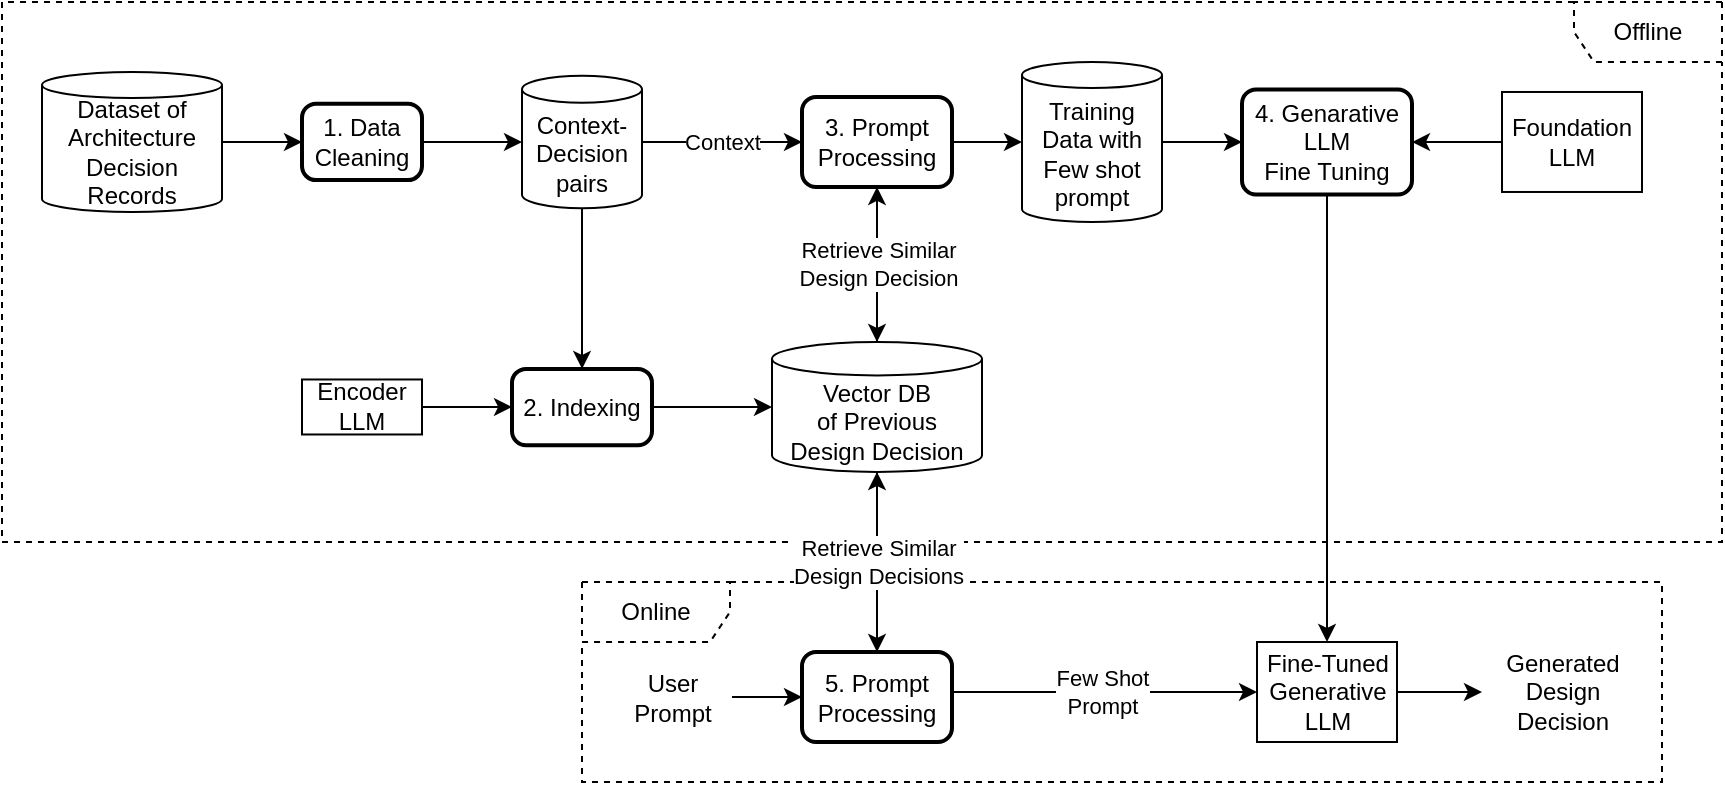 <mxfile version="26.0.14">
  <diagram name="Page-1" id="kQ6XQZewhbkkca1INFuK">
    <mxGraphModel dx="1914" dy="-451" grid="1" gridSize="10" guides="1" tooltips="1" connect="1" arrows="1" fold="1" page="1" pageScale="1" pageWidth="850" pageHeight="1100" math="0" shadow="0">
      <root>
        <mxCell id="0" />
        <mxCell id="1" parent="0" />
        <mxCell id="oJ7IMUp2n4Yntl3Ja8vP-5" value="" style="edgeStyle=orthogonalEdgeStyle;rounded=0;orthogonalLoop=1;jettySize=auto;html=1;labelPosition=center;verticalLabelPosition=middle;align=center;verticalAlign=middle;" parent="1" edge="1">
          <mxGeometry x="-0.327" y="-7" relative="1" as="geometry">
            <Array as="points">
              <mxPoint x="830" y="963" />
              <mxPoint x="830" y="1513" />
            </Array>
            <mxPoint as="offset" />
            <mxPoint x="780" y="1513.111" as="targetPoint" />
          </mxGeometry>
        </mxCell>
        <mxCell id="kUYVRa1KWEE8AAZfjODf-2" value="" style="edgeStyle=orthogonalEdgeStyle;rounded=0;orthogonalLoop=1;jettySize=auto;html=1;" parent="1" source="MAX00JCZF_27vh7YQbMN-51" target="MAX00JCZF_27vh7YQbMN-91" edge="1">
          <mxGeometry relative="1" as="geometry" />
        </mxCell>
        <mxCell id="MAX00JCZF_27vh7YQbMN-55" value="2. Indexing" style="rounded=1;whiteSpace=wrap;html=1;absoluteArcSize=1;arcSize=14;strokeWidth=2;" parent="1" vertex="1">
          <mxGeometry x="235" y="2263.44" width="70" height="38.13" as="geometry" />
        </mxCell>
        <mxCell id="MAX00JCZF_27vh7YQbMN-56" value="" style="edgeStyle=orthogonalEdgeStyle;rounded=0;orthogonalLoop=1;jettySize=auto;html=1;" parent="1" source="MAX00JCZF_27vh7YQbMN-55" target="MAX00JCZF_27vh7YQbMN-51" edge="1">
          <mxGeometry relative="1" as="geometry" />
        </mxCell>
        <mxCell id="MAX00JCZF_27vh7YQbMN-57" value="&lt;div&gt;Encoder&lt;/div&gt;&lt;div&gt;LLM&lt;/div&gt;" style="html=1;align=center;verticalAlign=middle;dashed=0;whiteSpace=wrap;" parent="1" vertex="1">
          <mxGeometry x="130" y="2268.74" width="60" height="27.5" as="geometry" />
        </mxCell>
        <mxCell id="MAX00JCZF_27vh7YQbMN-58" value="" style="edgeStyle=orthogonalEdgeStyle;rounded=0;orthogonalLoop=1;jettySize=auto;html=1;" parent="1" source="MAX00JCZF_27vh7YQbMN-57" target="MAX00JCZF_27vh7YQbMN-55" edge="1">
          <mxGeometry relative="1" as="geometry" />
        </mxCell>
        <mxCell id="MAX00JCZF_27vh7YQbMN-61" value="" style="edgeStyle=orthogonalEdgeStyle;rounded=0;orthogonalLoop=1;jettySize=auto;html=1;" parent="1" source="MAX00JCZF_27vh7YQbMN-59" target="MAX00JCZF_27vh7YQbMN-55" edge="1">
          <mxGeometry relative="1" as="geometry" />
        </mxCell>
        <mxCell id="MAX00JCZF_27vh7YQbMN-85" value="&lt;div&gt;Online&lt;/div&gt;" style="shape=umlFrame;whiteSpace=wrap;html=1;pointerEvents=0;recursiveResize=0;container=1;collapsible=0;width=74;dashed=1;fillColor=none;height=30;" parent="1" vertex="1">
          <mxGeometry x="270" y="2370" width="540" height="100" as="geometry" />
        </mxCell>
        <mxCell id="MAX00JCZF_27vh7YQbMN-86" value="Generated&lt;div&gt;Design&lt;/div&gt;&lt;div&gt;Decision&lt;/div&gt;" style="text;html=1;align=center;verticalAlign=middle;resizable=0;points=[];autosize=1;strokeColor=none;fillColor=none;" parent="MAX00JCZF_27vh7YQbMN-85" vertex="1">
          <mxGeometry x="450" y="25" width="80" height="60" as="geometry" />
        </mxCell>
        <mxCell id="MAX00JCZF_27vh7YQbMN-87" value="&lt;div&gt;Fine-Tuned&lt;/div&gt;&lt;div&gt;Generative&lt;/div&gt;&lt;div&gt;LLM&lt;/div&gt;" style="html=1;align=center;verticalAlign=middle;dashed=0;whiteSpace=wrap;" parent="MAX00JCZF_27vh7YQbMN-85" vertex="1">
          <mxGeometry x="337.5" y="30" width="70" height="50" as="geometry" />
        </mxCell>
        <mxCell id="MAX00JCZF_27vh7YQbMN-88" value="" style="edgeStyle=orthogonalEdgeStyle;rounded=0;orthogonalLoop=1;jettySize=auto;html=1;" parent="MAX00JCZF_27vh7YQbMN-85" source="MAX00JCZF_27vh7YQbMN-87" target="MAX00JCZF_27vh7YQbMN-86" edge="1">
          <mxGeometry relative="1" as="geometry" />
        </mxCell>
        <mxCell id="MAX00JCZF_27vh7YQbMN-89" value="" style="edgeStyle=orthogonalEdgeStyle;rounded=0;orthogonalLoop=1;jettySize=auto;html=1;" parent="MAX00JCZF_27vh7YQbMN-85" source="MAX00JCZF_27vh7YQbMN-90" target="MAX00JCZF_27vh7YQbMN-91" edge="1">
          <mxGeometry relative="1" as="geometry" />
        </mxCell>
        <mxCell id="MAX00JCZF_27vh7YQbMN-90" value="&lt;div&gt;User&lt;/div&gt;&lt;div&gt;Prompt&lt;/div&gt;" style="text;html=1;align=center;verticalAlign=middle;resizable=0;points=[];autosize=1;strokeColor=none;fillColor=none;" parent="MAX00JCZF_27vh7YQbMN-85" vertex="1">
          <mxGeometry x="15" y="37.5" width="60" height="40" as="geometry" />
        </mxCell>
        <mxCell id="MAX00JCZF_27vh7YQbMN-91" value="5. Prompt&lt;div&gt;Processing&lt;/div&gt;" style="rounded=1;whiteSpace=wrap;html=1;absoluteArcSize=1;arcSize=14;strokeWidth=2;" parent="MAX00JCZF_27vh7YQbMN-85" vertex="1">
          <mxGeometry x="110" y="35" width="75" height="45" as="geometry" />
        </mxCell>
        <mxCell id="MAX00JCZF_27vh7YQbMN-92" value="Few Shot&lt;div&gt;Prompt&lt;/div&gt;" style="edgeStyle=orthogonalEdgeStyle;rounded=0;orthogonalLoop=1;jettySize=auto;html=1;exitX=1;exitY=0.5;exitDx=0;exitDy=0;labelPosition=center;verticalLabelPosition=middle;align=center;verticalAlign=middle;" parent="MAX00JCZF_27vh7YQbMN-85" source="MAX00JCZF_27vh7YQbMN-91" target="MAX00JCZF_27vh7YQbMN-87" edge="1">
          <mxGeometry relative="1" as="geometry">
            <mxPoint x="185" y="-140" as="sourcePoint" />
            <Array as="points">
              <mxPoint x="240" y="55" />
              <mxPoint x="240" y="55" />
            </Array>
          </mxGeometry>
        </mxCell>
        <mxCell id="MAX00JCZF_27vh7YQbMN-115" value="&lt;div&gt;Offline&lt;/div&gt;" style="shape=umlFrame;whiteSpace=wrap;html=1;pointerEvents=0;recursiveResize=0;container=0;collapsible=0;width=74;dashed=1;fillColor=none;height=30;flipH=1;" parent="1" vertex="1">
          <mxGeometry x="-20" y="2080" width="860" height="270" as="geometry" />
        </mxCell>
        <mxCell id="yH3GCbkgQ_Q7-c-e5r13-1" value="Retrieve Similar&lt;div&gt;Design Decisions&lt;/div&gt;" style="edgeStyle=orthogonalEdgeStyle;rounded=0;orthogonalLoop=1;jettySize=auto;html=1;" parent="1" source="MAX00JCZF_27vh7YQbMN-91" target="MAX00JCZF_27vh7YQbMN-51" edge="1">
          <mxGeometry relative="1" as="geometry" />
        </mxCell>
        <mxCell id="AiBidHKG6cALutkPIfti-1" style="edgeStyle=orthogonalEdgeStyle;rounded=0;orthogonalLoop=1;jettySize=auto;html=1;entryX=0.5;entryY=0;entryDx=0;entryDy=0;" parent="1" source="MAX00JCZF_27vh7YQbMN-66" target="MAX00JCZF_27vh7YQbMN-87" edge="1">
          <mxGeometry relative="1" as="geometry" />
        </mxCell>
        <mxCell id="MAX00JCZF_27vh7YQbMN-46" value="Dataset of&lt;div&gt;Architecture&lt;/div&gt;&lt;div&gt;Decision&lt;/div&gt;&lt;div&gt;Records&lt;/div&gt;" style="shape=cylinder3;whiteSpace=wrap;html=1;boundedLbl=1;backgroundOutline=1;size=6.512;" parent="1" vertex="1">
          <mxGeometry y="2114.99" width="90" height="70" as="geometry" />
        </mxCell>
        <mxCell id="MAX00JCZF_27vh7YQbMN-51" value="Vector DB&lt;div&gt;of&amp;nbsp;&lt;span style=&quot;background-color: initial;&quot;&gt;Previous&lt;/span&gt;&lt;div&gt;&lt;div&gt;Design&amp;nbsp;&lt;span style=&quot;background-color: initial;&quot;&gt;Decision&lt;/span&gt;&lt;/div&gt;&lt;/div&gt;&lt;/div&gt;" style="shape=cylinder3;whiteSpace=wrap;html=1;boundedLbl=1;backgroundOutline=1;size=8.363;" parent="1" vertex="1">
          <mxGeometry x="365" y="2250" width="105" height="65" as="geometry" />
        </mxCell>
        <mxCell id="MAX00JCZF_27vh7YQbMN-52" value="3. Prompt&lt;div&gt;Processing&lt;/div&gt;" style="rounded=1;whiteSpace=wrap;html=1;absoluteArcSize=1;arcSize=14;strokeWidth=2;" parent="1" vertex="1">
          <mxGeometry x="380" y="2127.49" width="75" height="45" as="geometry" />
        </mxCell>
        <mxCell id="MAX00JCZF_27vh7YQbMN-59" value="Context-&lt;div&gt;Decision&lt;/div&gt;&lt;div&gt;pairs&lt;/div&gt;" style="shape=cylinder3;whiteSpace=wrap;html=1;boundedLbl=1;backgroundOutline=1;size=6.743;" parent="1" vertex="1">
          <mxGeometry x="240" y="2116.87" width="60" height="66.25" as="geometry" />
        </mxCell>
        <mxCell id="MAX00JCZF_27vh7YQbMN-60" value="Context" style="edgeStyle=orthogonalEdgeStyle;rounded=0;orthogonalLoop=1;jettySize=auto;html=1;" parent="1" source="MAX00JCZF_27vh7YQbMN-59" target="MAX00JCZF_27vh7YQbMN-52" edge="1">
          <mxGeometry relative="1" as="geometry" />
        </mxCell>
        <mxCell id="MAX00JCZF_27vh7YQbMN-62" value="1. Data&lt;div&gt;Cleaning&lt;/div&gt;" style="rounded=1;whiteSpace=wrap;html=1;absoluteArcSize=1;arcSize=14;strokeWidth=2;" parent="1" vertex="1">
          <mxGeometry x="130" y="2130.93" width="60" height="38.13" as="geometry" />
        </mxCell>
        <mxCell id="MAX00JCZF_27vh7YQbMN-63" value="" style="edgeStyle=orthogonalEdgeStyle;rounded=0;orthogonalLoop=1;jettySize=auto;html=1;entryX=0;entryY=0.5;entryDx=0;entryDy=0;entryPerimeter=0;" parent="1" source="MAX00JCZF_27vh7YQbMN-62" target="MAX00JCZF_27vh7YQbMN-59" edge="1">
          <mxGeometry relative="1" as="geometry">
            <mxPoint x="175" y="2131.74" as="targetPoint" />
          </mxGeometry>
        </mxCell>
        <mxCell id="MAX00JCZF_27vh7YQbMN-64" value="Training&lt;div&gt;Data with&lt;/div&gt;&lt;div&gt;Few shot&lt;/div&gt;&lt;div&gt;prompt&lt;/div&gt;" style="shape=cylinder3;whiteSpace=wrap;html=1;boundedLbl=1;backgroundOutline=1;size=6.512;" parent="1" vertex="1">
          <mxGeometry x="490" y="2110" width="70" height="80" as="geometry" />
        </mxCell>
        <mxCell id="MAX00JCZF_27vh7YQbMN-65" value="" style="edgeStyle=orthogonalEdgeStyle;rounded=0;orthogonalLoop=1;jettySize=auto;html=1;" parent="1" source="MAX00JCZF_27vh7YQbMN-52" target="MAX00JCZF_27vh7YQbMN-64" edge="1">
          <mxGeometry relative="1" as="geometry" />
        </mxCell>
        <mxCell id="MAX00JCZF_27vh7YQbMN-66" value="4. Genarative LLM&lt;div&gt;Fine Tuning&lt;/div&gt;" style="rounded=1;whiteSpace=wrap;html=1;absoluteArcSize=1;arcSize=14;strokeWidth=2;" parent="1" vertex="1">
          <mxGeometry x="600" y="2123.75" width="85" height="52.5" as="geometry" />
        </mxCell>
        <mxCell id="MAX00JCZF_27vh7YQbMN-67" value="" style="edgeStyle=orthogonalEdgeStyle;rounded=0;orthogonalLoop=1;jettySize=auto;html=1;" parent="1" source="MAX00JCZF_27vh7YQbMN-64" target="MAX00JCZF_27vh7YQbMN-66" edge="1">
          <mxGeometry relative="1" as="geometry" />
        </mxCell>
        <mxCell id="MAX00JCZF_27vh7YQbMN-68" value="Foundation LLM" style="html=1;align=center;verticalAlign=middle;dashed=0;whiteSpace=wrap;" parent="1" vertex="1">
          <mxGeometry x="730" y="2124.99" width="70" height="50" as="geometry" />
        </mxCell>
        <mxCell id="MAX00JCZF_27vh7YQbMN-69" value="" style="edgeStyle=orthogonalEdgeStyle;rounded=0;orthogonalLoop=1;jettySize=auto;html=1;" parent="1" source="MAX00JCZF_27vh7YQbMN-68" target="MAX00JCZF_27vh7YQbMN-66" edge="1">
          <mxGeometry relative="1" as="geometry" />
        </mxCell>
        <mxCell id="MAX00JCZF_27vh7YQbMN-53" style="edgeStyle=orthogonalEdgeStyle;rounded=0;orthogonalLoop=1;jettySize=auto;html=1;" parent="1" source="MAX00JCZF_27vh7YQbMN-51" target="MAX00JCZF_27vh7YQbMN-52" edge="1">
          <mxGeometry relative="1" as="geometry">
            <mxPoint x="350" y="2195" as="sourcePoint" />
          </mxGeometry>
        </mxCell>
        <mxCell id="MAX00JCZF_27vh7YQbMN-54" value="Retrieve Similar&lt;div&gt;Design Decision&lt;/div&gt;" style="edgeStyle=orthogonalEdgeStyle;rounded=0;orthogonalLoop=1;jettySize=auto;html=1;" parent="1" source="MAX00JCZF_27vh7YQbMN-52" target="MAX00JCZF_27vh7YQbMN-51" edge="1">
          <mxGeometry relative="1" as="geometry">
            <mxPoint x="350" y="2195" as="targetPoint" />
          </mxGeometry>
        </mxCell>
        <mxCell id="MAX00JCZF_27vh7YQbMN-45" style="edgeStyle=orthogonalEdgeStyle;rounded=0;orthogonalLoop=1;jettySize=auto;html=1;entryX=0;entryY=0.5;entryDx=0;entryDy=0;" parent="1" source="MAX00JCZF_27vh7YQbMN-46" target="MAX00JCZF_27vh7YQbMN-62" edge="1">
          <mxGeometry relative="1" as="geometry" />
        </mxCell>
      </root>
    </mxGraphModel>
  </diagram>
</mxfile>
